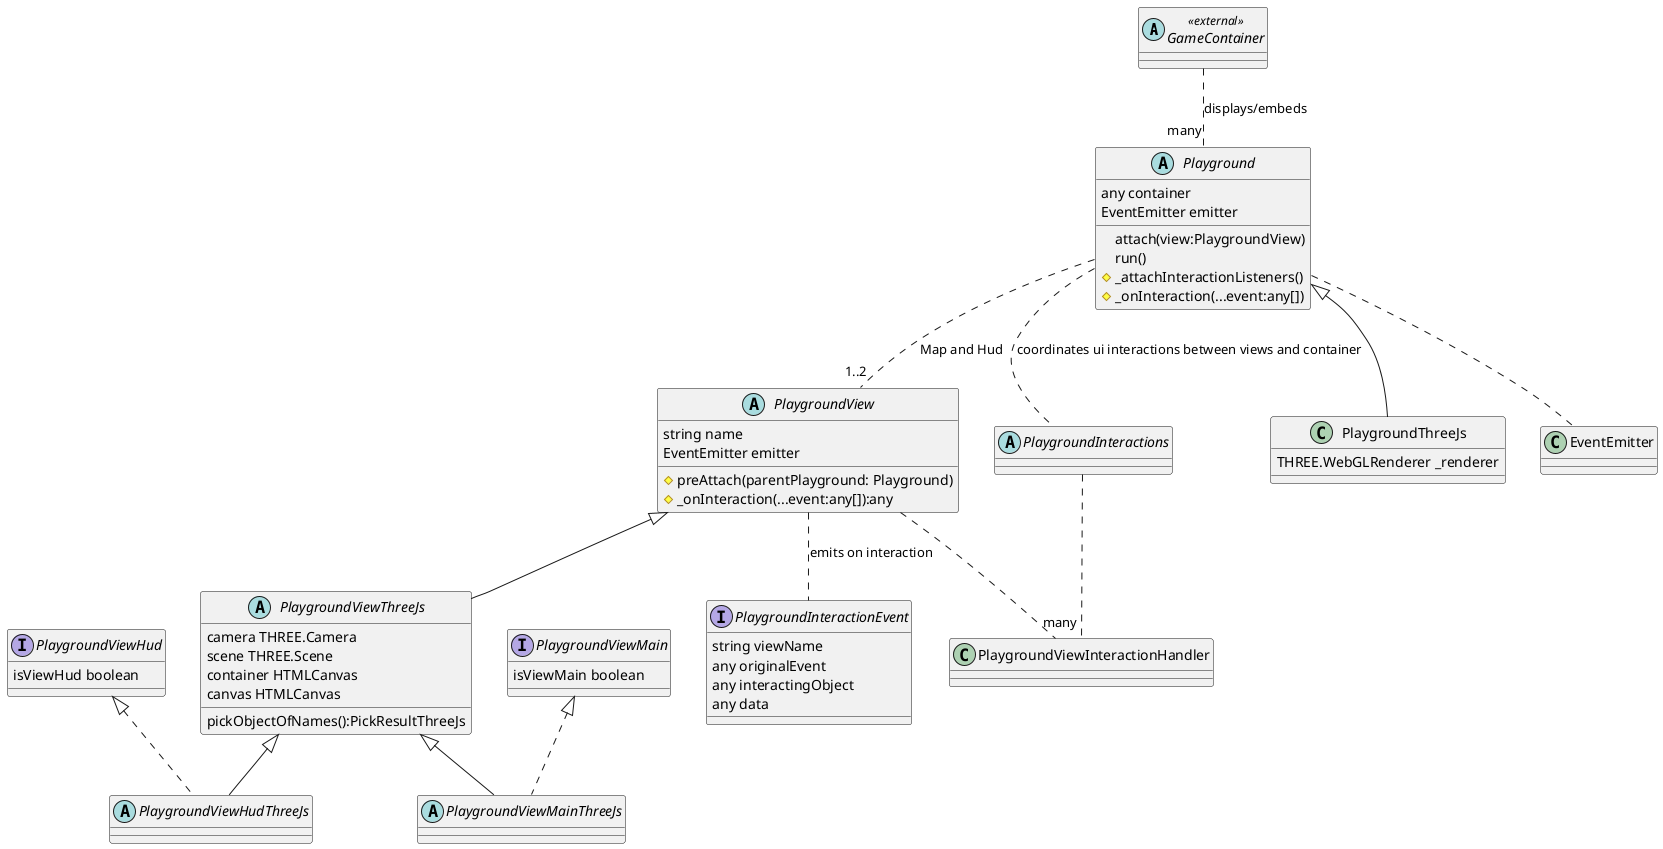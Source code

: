 @startuml


abstract class GameContainer <<external>> {    
}


abstract class Playground {    
  {field} any container
  {field} EventEmitter emitter
  {method} attach(view:PlaygroundView)
  {method} run()
  {method} #_attachInteractionListeners()
  {method} #_onInteraction(...event:any[])
}

abstract class PlaygroundView {  
  {field} string name
  {field} EventEmitter emitter
  {method} #preAttach(parentPlayground: Playground)
  {method} #_onInteraction(...event:any[]):any
}

interface PlaygroundViewMain {   
  {field} isViewMain boolean
}

interface PlaygroundViewHud {   
   {field} isViewHud boolean
}

abstract class PlaygroundViewThreeJs {
  {field} camera THREE.Camera
  {field} scene THREE.Scene
  {field} container HTMLCanvas 
  {field} canvas HTMLCanvas
  {method} pickObjectOfNames():PickResultThreeJs
}

interface PlaygroundInteractionEvent{
  {field} string viewName
  {field} any originalEvent
  {field} any interactingObject
  {field} any data
}

class PlaygroundThreeJs {
  {field} THREE.WebGLRenderer _renderer
}

abstract class PlaygroundViewHudThreeJs {}
abstract class PlaygroundViewMainThreeJs {}


abstract class PlaygroundInteractions {    
}
GameContainer .. "many" Playground : displays/embeds
Playground .. "1..2" PlaygroundView : Map and Hud
PlaygroundInteractions .. "many" PlaygroundViewInteractionHandler
PlaygroundView .. PlaygroundViewInteractionHandler
Playground .. PlaygroundInteractions : coordinates ui interactions between views and container
PlaygroundView <|-- PlaygroundViewThreeJs
PlaygroundViewMain <|.. PlaygroundViewMainThreeJs
PlaygroundViewThreeJs <|-- PlaygroundViewMainThreeJs
PlaygroundViewHud <|.. PlaygroundViewHudThreeJs
PlaygroundViewThreeJs <|-- PlaygroundViewHudThreeJs
Playground <|-- PlaygroundThreeJs
Playground .. EventEmitter
PlaygroundView .. PlaygroundInteractionEvent : emits on interaction
@enduml